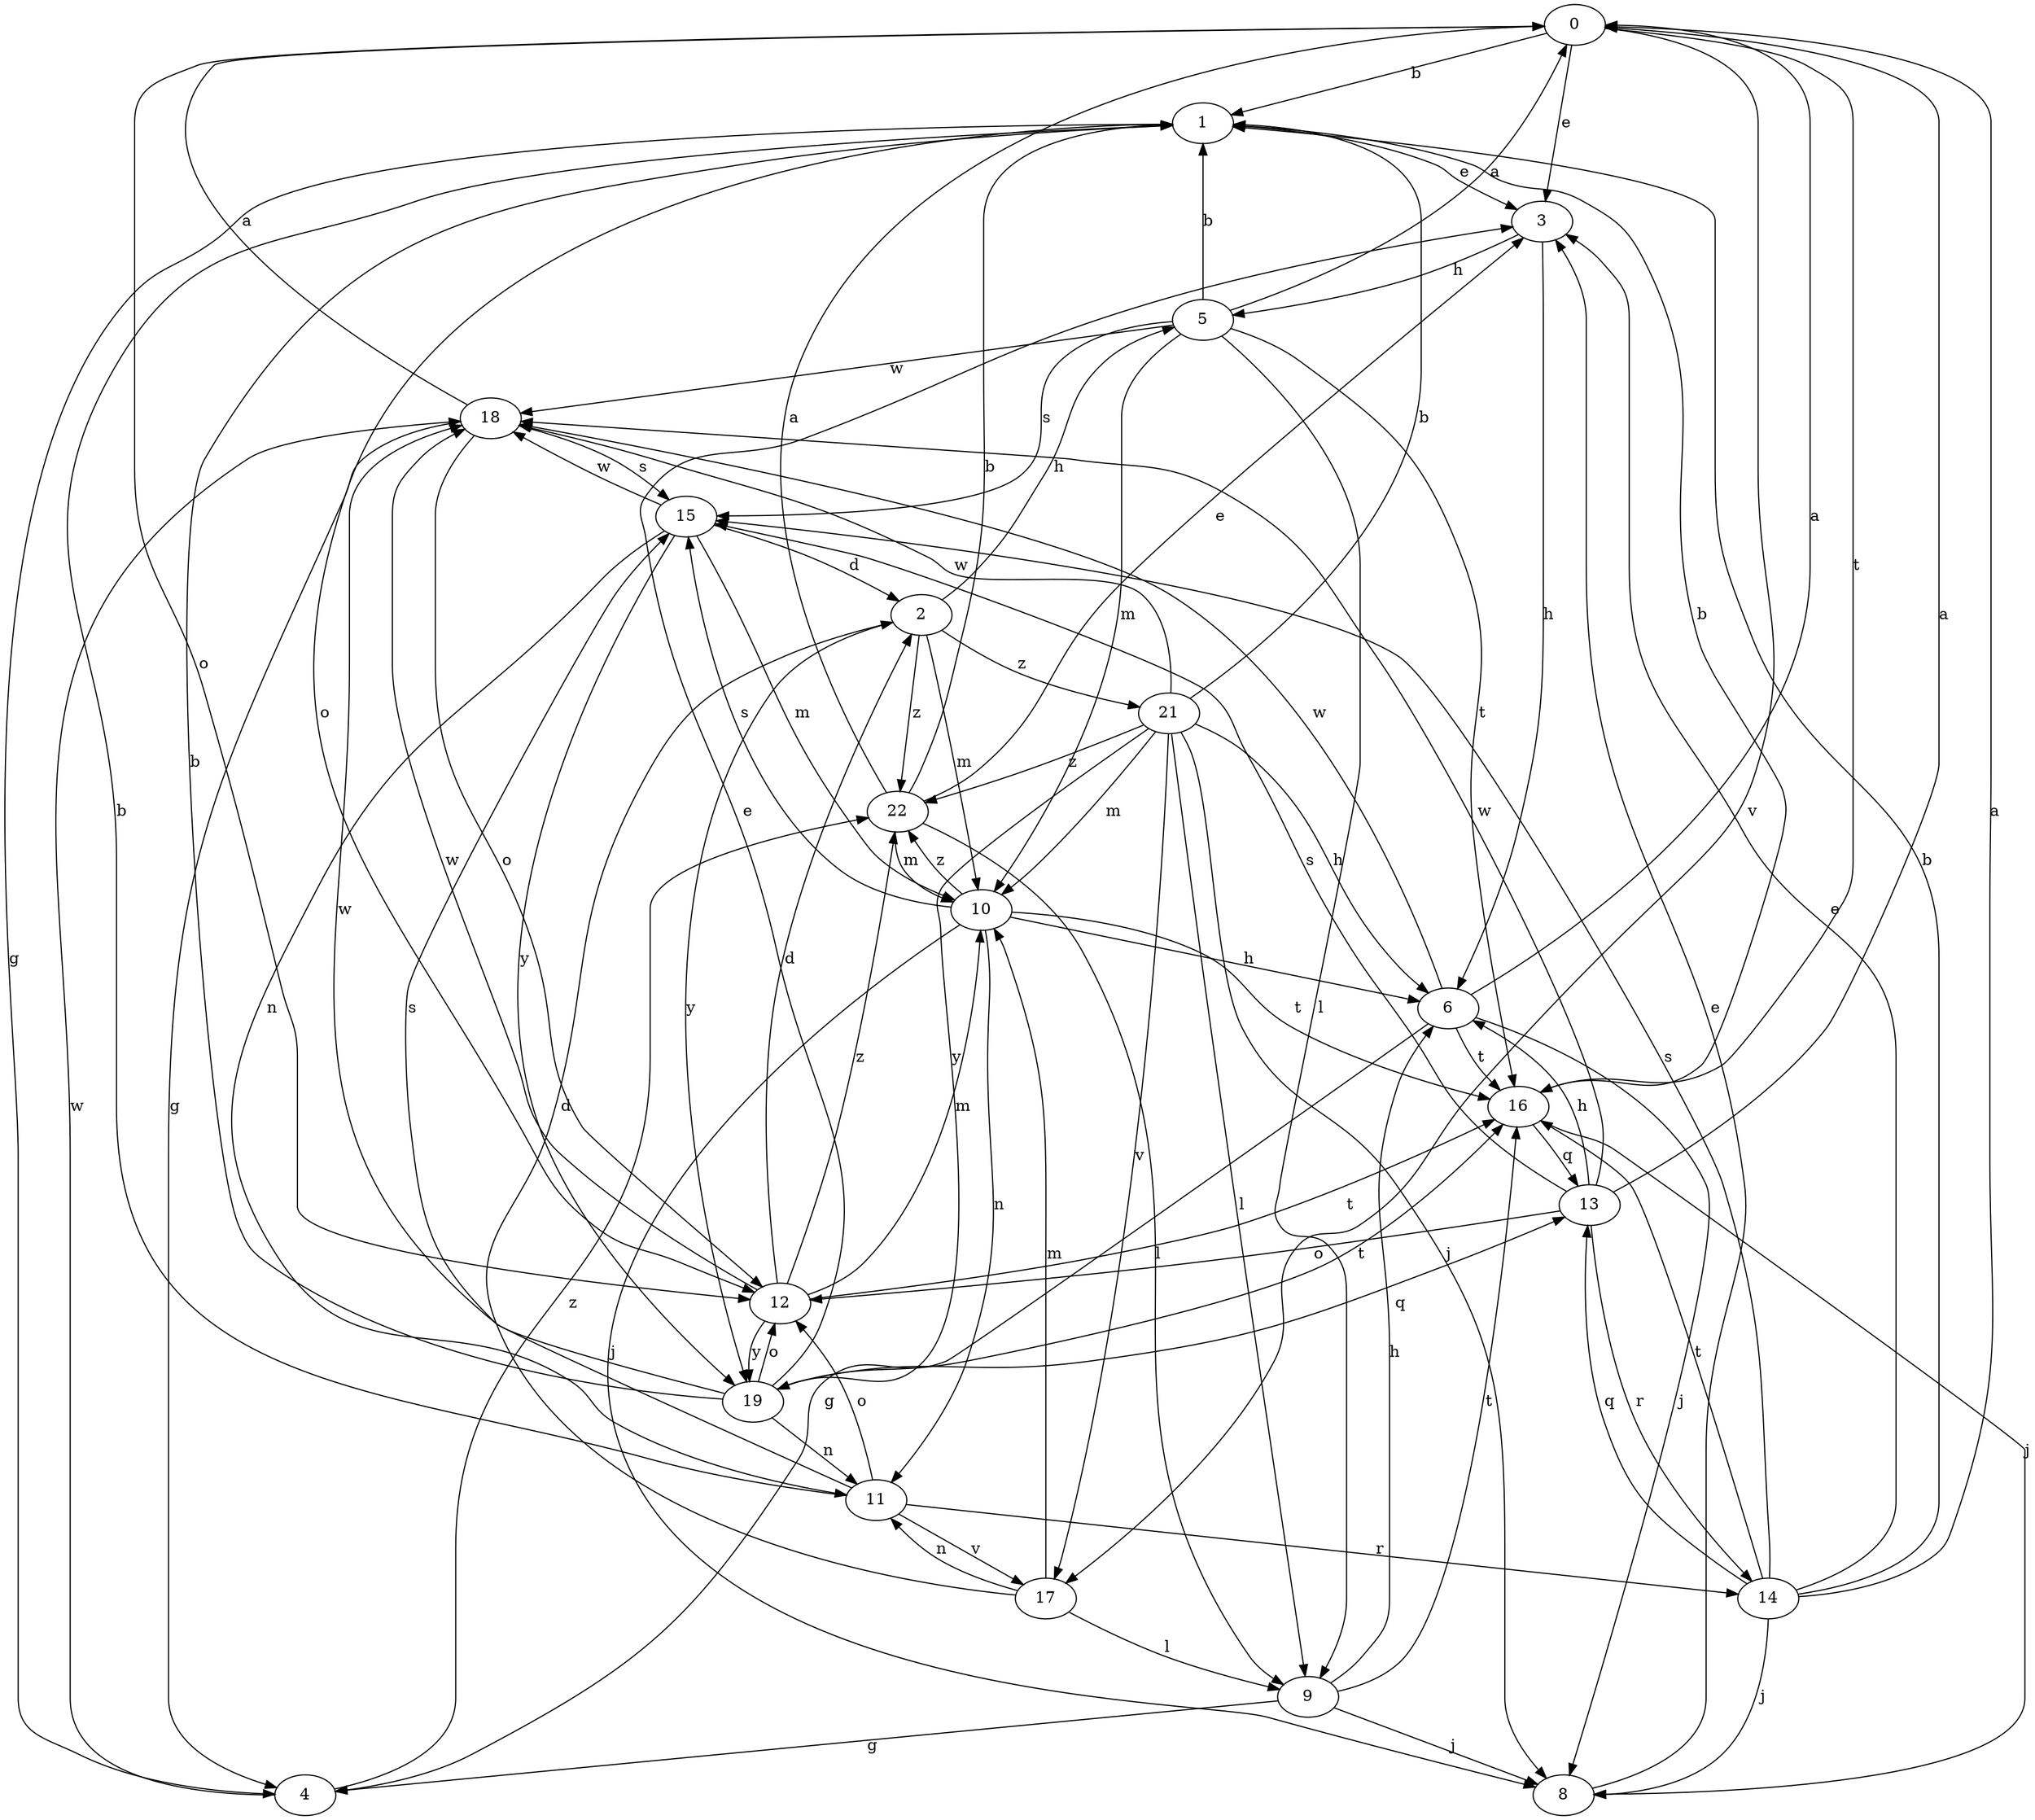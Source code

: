 strict digraph  {
0;
1;
2;
3;
4;
5;
6;
8;
9;
10;
11;
12;
13;
14;
15;
16;
17;
18;
19;
21;
22;
0 -> 1  [label=b];
0 -> 3  [label=e];
0 -> 12  [label=o];
0 -> 16  [label=t];
0 -> 17  [label=v];
1 -> 3  [label=e];
1 -> 4  [label=g];
1 -> 12  [label=o];
2 -> 5  [label=h];
2 -> 10  [label=m];
2 -> 19  [label=y];
2 -> 21  [label=z];
2 -> 22  [label=z];
3 -> 5  [label=h];
3 -> 6  [label=h];
4 -> 18  [label=w];
4 -> 22  [label=z];
5 -> 0  [label=a];
5 -> 1  [label=b];
5 -> 9  [label=l];
5 -> 10  [label=m];
5 -> 15  [label=s];
5 -> 16  [label=t];
5 -> 18  [label=w];
6 -> 0  [label=a];
6 -> 4  [label=g];
6 -> 8  [label=j];
6 -> 16  [label=t];
6 -> 18  [label=w];
8 -> 3  [label=e];
9 -> 4  [label=g];
9 -> 6  [label=h];
9 -> 8  [label=j];
9 -> 16  [label=t];
10 -> 6  [label=h];
10 -> 8  [label=j];
10 -> 11  [label=n];
10 -> 15  [label=s];
10 -> 16  [label=t];
10 -> 22  [label=z];
11 -> 1  [label=b];
11 -> 12  [label=o];
11 -> 14  [label=r];
11 -> 15  [label=s];
11 -> 17  [label=v];
12 -> 2  [label=d];
12 -> 10  [label=m];
12 -> 16  [label=t];
12 -> 18  [label=w];
12 -> 19  [label=y];
12 -> 22  [label=z];
13 -> 0  [label=a];
13 -> 6  [label=h];
13 -> 12  [label=o];
13 -> 14  [label=r];
13 -> 15  [label=s];
13 -> 18  [label=w];
14 -> 0  [label=a];
14 -> 1  [label=b];
14 -> 3  [label=e];
14 -> 8  [label=j];
14 -> 13  [label=q];
14 -> 15  [label=s];
14 -> 16  [label=t];
15 -> 2  [label=d];
15 -> 10  [label=m];
15 -> 11  [label=n];
15 -> 18  [label=w];
15 -> 19  [label=y];
16 -> 1  [label=b];
16 -> 8  [label=j];
16 -> 13  [label=q];
17 -> 2  [label=d];
17 -> 9  [label=l];
17 -> 10  [label=m];
17 -> 11  [label=n];
18 -> 0  [label=a];
18 -> 4  [label=g];
18 -> 12  [label=o];
18 -> 15  [label=s];
19 -> 1  [label=b];
19 -> 3  [label=e];
19 -> 11  [label=n];
19 -> 12  [label=o];
19 -> 13  [label=q];
19 -> 16  [label=t];
19 -> 18  [label=w];
21 -> 1  [label=b];
21 -> 6  [label=h];
21 -> 8  [label=j];
21 -> 9  [label=l];
21 -> 10  [label=m];
21 -> 17  [label=v];
21 -> 18  [label=w];
21 -> 19  [label=y];
21 -> 22  [label=z];
22 -> 0  [label=a];
22 -> 1  [label=b];
22 -> 3  [label=e];
22 -> 9  [label=l];
22 -> 10  [label=m];
}

